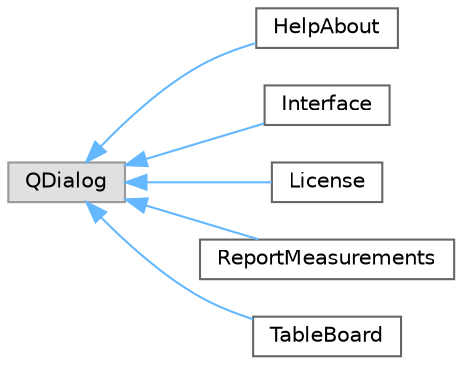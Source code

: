 digraph "Graphical Class Hierarchy"
{
 // LATEX_PDF_SIZE
  bgcolor="transparent";
  edge [fontname=Helvetica,fontsize=10,labelfontname=Helvetica,labelfontsize=10];
  node [fontname=Helvetica,fontsize=10,shape=box,height=0.2,width=0.4];
  rankdir="LR";
  Node0 [id="Node000000",label="QDialog",height=0.2,width=0.4,color="grey60", fillcolor="#E0E0E0", style="filled",tooltip=" "];
  Node0 -> Node1 [id="edge1_Node000000_Node000001",dir="back",color="steelblue1",style="solid",tooltip=" "];
  Node1 [id="Node000001",label="HelpAbout",height=0.2,width=0.4,color="grey40", fillcolor="white", style="filled",URL="$class_help_about.html",tooltip="HelpAbout class represents a dialog for displaying Help/About information."];
  Node0 -> Node2 [id="edge2_Node000000_Node000002",dir="back",color="steelblue1",style="solid",tooltip=" "];
  Node2 [id="Node000002",label="Interface",height=0.2,width=0.4,color="grey40", fillcolor="white", style="filled",URL="$class_interface.html",tooltip="The Interface class represents a dialog window for configuring and managing settings."];
  Node0 -> Node3 [id="edge3_Node000000_Node000003",dir="back",color="steelblue1",style="solid",tooltip=" "];
  Node3 [id="Node000003",label="License",height=0.2,width=0.4,color="grey40", fillcolor="white", style="filled",URL="$class_license.html",tooltip="The License class represents a dialog for displaying license information."];
  Node0 -> Node4 [id="edge4_Node000000_Node000004",dir="back",color="steelblue1",style="solid",tooltip=" "];
  Node4 [id="Node000004",label="ReportMeasurements",height=0.2,width=0.4,color="grey40", fillcolor="white", style="filled",URL="$class_report_measurements.html",tooltip="The ReportMeasurements class provides a dialog for reporting measurements."];
  Node0 -> Node5 [id="edge5_Node000000_Node000005",dir="back",color="steelblue1",style="solid",tooltip=" "];
  Node5 [id="Node000005",label="TableBoard",height=0.2,width=0.4,color="grey40", fillcolor="white", style="filled",URL="$class_table_board.html",tooltip="Dialog window for managing and displaying water meter test data in a table format."];
}

